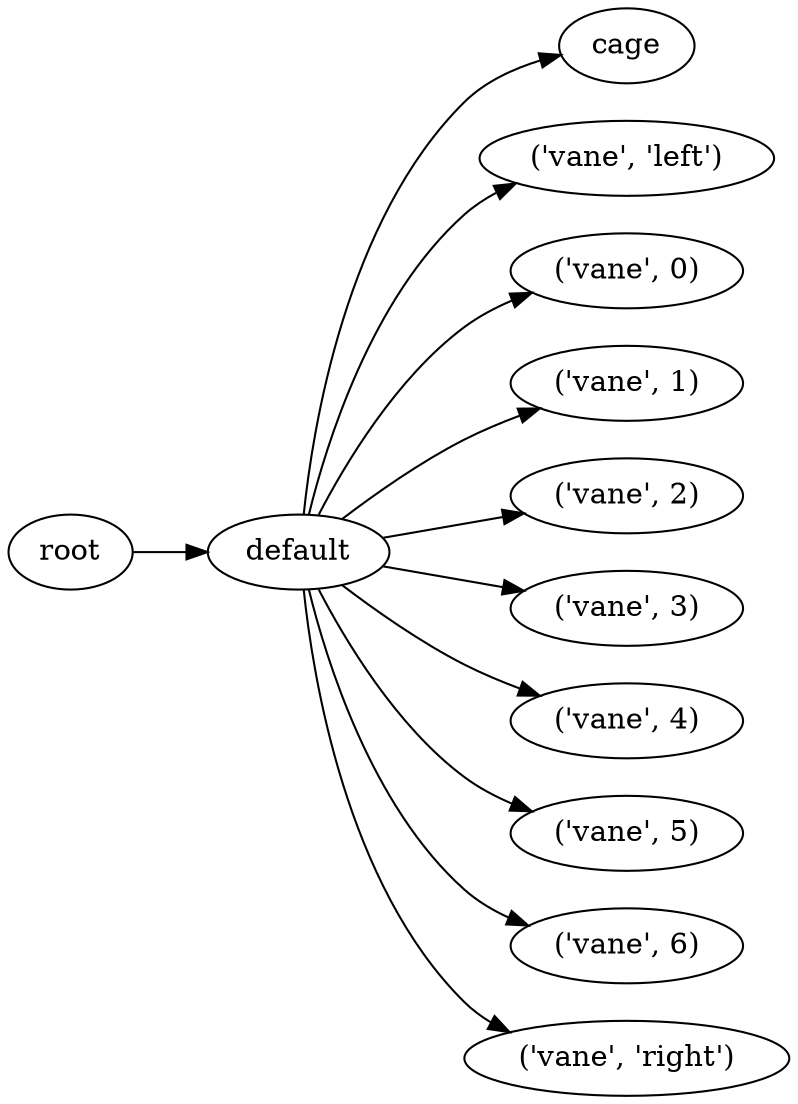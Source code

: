 digraph default {
	graph [rankdir=LR]
	root_13 [label=root href="javascript:s=&quot;\(\)\nNone&quot;; console.log(s); alert(s);"]
	default_14 [label=default href="javascript:s=&quot;\(&#x27;default&#x27;,\)\nRectangularGrilleAsHoles&quot;; console.log(s); alert(s);" tooltip=RectangularGrilleAsHoles]
	cage_15 [label=cage href="javascript:s=&quot;\(&#x27;default&#x27;,\ &#x27;cage&#x27;\)\nBox&quot;; console.log(s); alert(s);" tooltip=Box]
	vane_16 [label="\('vane',\ 'left'\)" href="javascript:s=&quot;\(&#x27;default&#x27;,\ \(&#x27;vane&#x27;,\ &#x27;left&#x27;\)\)\nLinearExtrude&quot;; console.log(s); alert(s);" tooltip=LinearExtrude]
	vane_17 [label="\('vane',\ 0\)" href="javascript:s=&quot;\(&#x27;default&#x27;,\ \(&#x27;vane&#x27;,\ 0\)\)\nLinearExtrude&quot;; console.log(s); alert(s);" tooltip=LinearExtrude]
	vane_18 [label="\('vane',\ 1\)" href="javascript:s=&quot;\(&#x27;default&#x27;,\ \(&#x27;vane&#x27;,\ 1\)\)\nLinearExtrude&quot;; console.log(s); alert(s);" tooltip=LinearExtrude]
	vane_19 [label="\('vane',\ 2\)" href="javascript:s=&quot;\(&#x27;default&#x27;,\ \(&#x27;vane&#x27;,\ 2\)\)\nLinearExtrude&quot;; console.log(s); alert(s);" tooltip=LinearExtrude]
	vane_20 [label="\('vane',\ 3\)" href="javascript:s=&quot;\(&#x27;default&#x27;,\ \(&#x27;vane&#x27;,\ 3\)\)\nLinearExtrude&quot;; console.log(s); alert(s);" tooltip=LinearExtrude]
	vane_21 [label="\('vane',\ 4\)" href="javascript:s=&quot;\(&#x27;default&#x27;,\ \(&#x27;vane&#x27;,\ 4\)\)\nLinearExtrude&quot;; console.log(s); alert(s);" tooltip=LinearExtrude]
	vane_22 [label="\('vane',\ 5\)" href="javascript:s=&quot;\(&#x27;default&#x27;,\ \(&#x27;vane&#x27;,\ 5\)\)\nLinearExtrude&quot;; console.log(s); alert(s);" tooltip=LinearExtrude]
	vane_23 [label="\('vane',\ 6\)" href="javascript:s=&quot;\(&#x27;default&#x27;,\ \(&#x27;vane&#x27;,\ 6\)\)\nLinearExtrude&quot;; console.log(s); alert(s);" tooltip=LinearExtrude]
	vane_24 [label="\('vane',\ 'right'\)" href="javascript:s=&quot;\(&#x27;default&#x27;,\ \(&#x27;vane&#x27;,\ &#x27;right&#x27;\)\)\nLinearExtrude&quot;; console.log(s); alert(s);" tooltip=LinearExtrude]
	root_13 -> default_14
	default_14 -> cage_15
	default_14 -> vane_16
	default_14 -> vane_17
	default_14 -> vane_18
	default_14 -> vane_19
	default_14 -> vane_20
	default_14 -> vane_21
	default_14 -> vane_22
	default_14 -> vane_23
	default_14 -> vane_24
}
